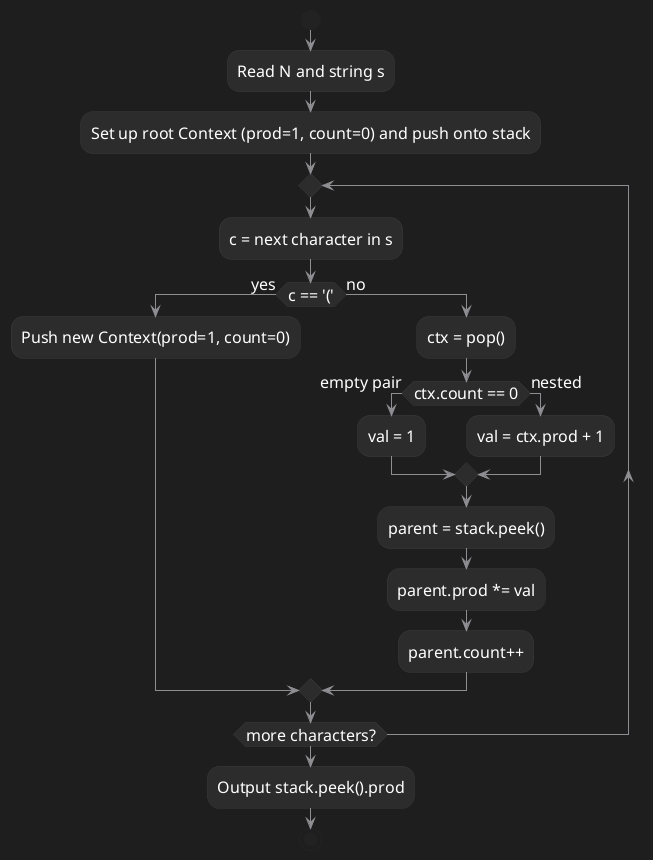 @startuml Flow-Chart

skinparam BackgroundColor #1e1e1e
skinparam DefaultTextAlignment center
skinparam Shadowing false
skinparam ActivityBackgroundColor #2c2c2c
skinparam ActivityBorderColor #3a3a3c
skinparam ActivityFontColor #ffffff
skinparam DecisionBackgroundColor #2c2c2e
skinparam DecisionBorderColor #3a3a3c
skinparam DecisionFontColor #ffffff
skinparam ArrowColor #8e8e93
skinparam DefaultFontName "SF Pro Display"
skinparam DefaultFontSize 16
skinparam LabelFontColor #ffffff
skinparam ArrowFontColor #ffffff

start
:Read N and string s;
:Set up root Context (prod=1, count=0) and push onto stack;
repeat
    :c = next character in s;
    if (c == '(') then (yes)
        :Push new Context(prod=1, count=0);
    else (no)
        :ctx = pop();
        if (ctx.count == 0) then (empty pair)
            :val = 1;
        else (nested)
            :val = ctx.prod + 1;
        endif
        :parent = stack.peek();
        :parent.prod *= val;
        :parent.count++;
    endif
repeat while (more characters?)
:Output stack.peek().prod;
stop

@enduml